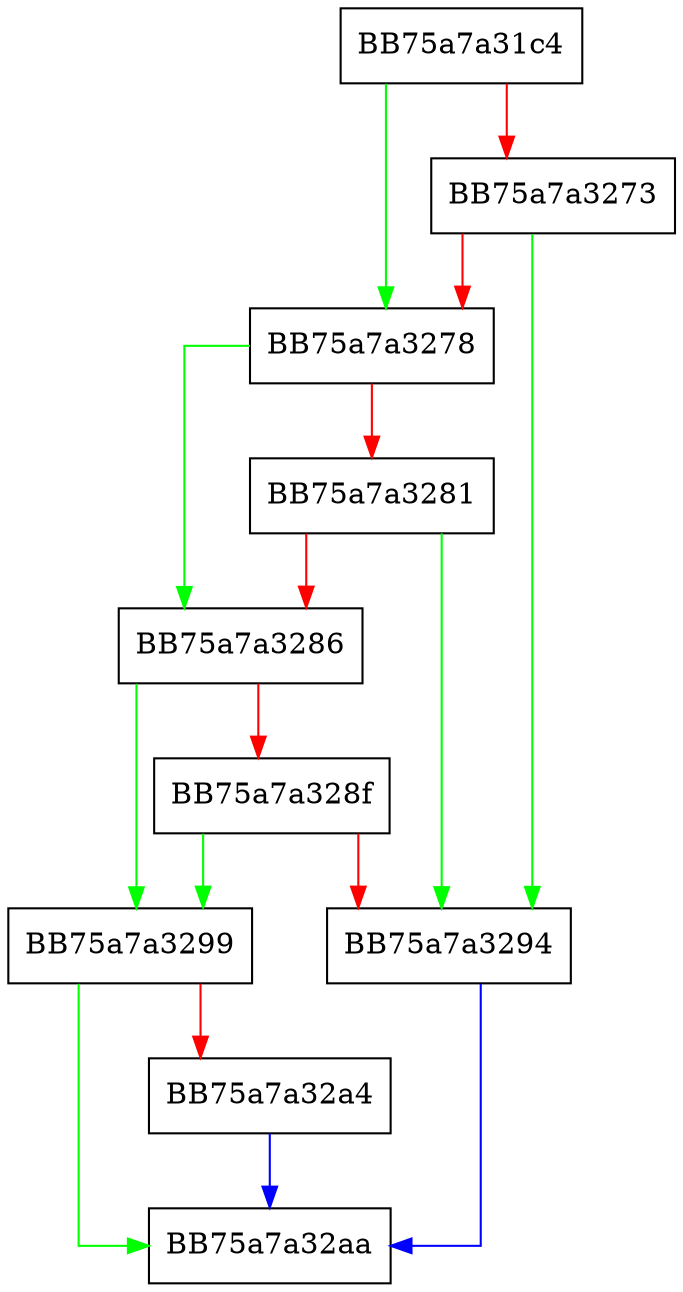 digraph compute_iso_week_internal {
  node [shape="box"];
  graph [splines=ortho];
  BB75a7a31c4 -> BB75a7a3278 [color="green"];
  BB75a7a31c4 -> BB75a7a3273 [color="red"];
  BB75a7a3273 -> BB75a7a3294 [color="green"];
  BB75a7a3273 -> BB75a7a3278 [color="red"];
  BB75a7a3278 -> BB75a7a3286 [color="green"];
  BB75a7a3278 -> BB75a7a3281 [color="red"];
  BB75a7a3281 -> BB75a7a3294 [color="green"];
  BB75a7a3281 -> BB75a7a3286 [color="red"];
  BB75a7a3286 -> BB75a7a3299 [color="green"];
  BB75a7a3286 -> BB75a7a328f [color="red"];
  BB75a7a328f -> BB75a7a3299 [color="green"];
  BB75a7a328f -> BB75a7a3294 [color="red"];
  BB75a7a3294 -> BB75a7a32aa [color="blue"];
  BB75a7a3299 -> BB75a7a32aa [color="green"];
  BB75a7a3299 -> BB75a7a32a4 [color="red"];
  BB75a7a32a4 -> BB75a7a32aa [color="blue"];
}